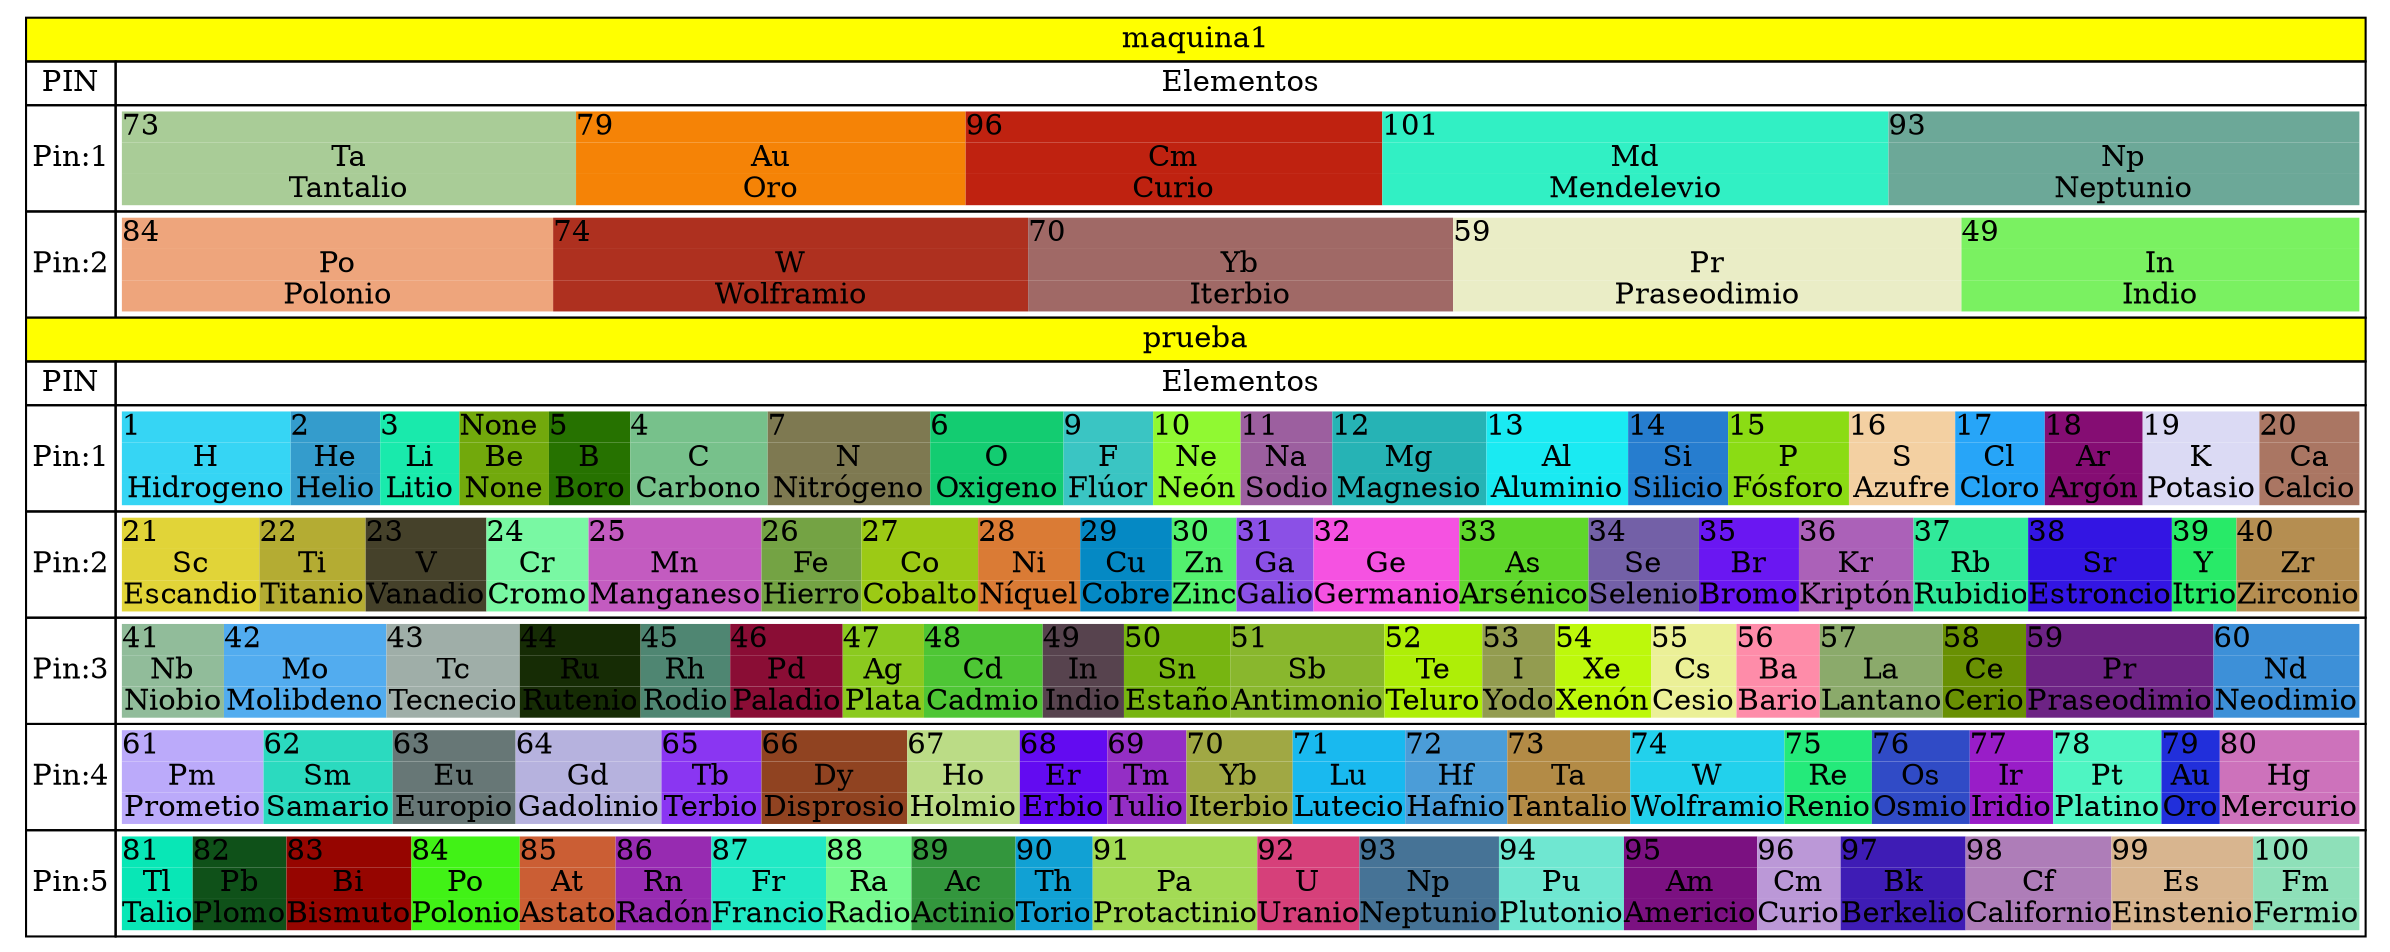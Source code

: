 digraph {tbl [shape=plaintext label=<<table border='0' cellborder='1' color='black' cellspacing='0'><tr><td colspan="2" align="center" bgcolor="yellow">maquina1</td></tr><tr><td>PIN</td><td>Elementos</td></tr><tr>
<td>Pin:1</td>
<td colspan='1' rowspan='1'><table border='0' cellborder='0' cellpadding='0' cellspacing='0'>
<tr>
<td><table border='0'  cellborder='0' cellpadding='0' cellspacing='0'>
<tr><td align='left' bgcolor="#a9cc97" color="#a9cc97" >73</td></tr>
<tr><td align='center' bgcolor="#a9cc97" color="#a9cc97" >Ta</td></tr>
<tr><td align='center' bgcolor="#a9cc97" color="#a9cc97" >Tantalio</td></tr>
</table>
</td>
<td><table border='0'  cellborder='0' cellpadding='0' cellspacing='0'>
<tr><td align='left' bgcolor="#f58306" color="#f58306" >79</td></tr>
<tr><td align='center' bgcolor="#f58306" color="#f58306" >Au</td></tr>
<tr><td align='center' bgcolor="#f58306" color="#f58306" >Oro</td></tr>
</table>
</td>
<td><table border='0'  cellborder='0' cellpadding='0' cellspacing='0'>
<tr><td align='left' bgcolor="#bf2210" color="#bf2210" >96</td></tr>
<tr><td align='center' bgcolor="#bf2210" color="#bf2210" >Cm</td></tr>
<tr><td align='center' bgcolor="#bf2210" color="#bf2210" >Curio</td></tr>
</table>
</td>
<td><table border='0'  cellborder='0' cellpadding='0' cellspacing='0'>
<tr><td align='left' bgcolor="#31f0c4" color="#31f0c4" >101</td></tr>
<tr><td align='center' bgcolor="#31f0c4" color="#31f0c4" >Md</td></tr>
<tr><td align='center' bgcolor="#31f0c4" color="#31f0c4" >Mendelevio</td></tr>
</table>
</td>
<td><table border='0'  cellborder='0' cellpadding='0' cellspacing='0'>
<tr><td align='left' bgcolor="#6ca898" color="#6ca898" >93</td></tr>
<tr><td align='center' bgcolor="#6ca898" color="#6ca898" >Np</td></tr>
<tr><td align='center' bgcolor="#6ca898" color="#6ca898" >Neptunio</td></tr>
</table>
</td>
</tr>
</table>
</td>
</tr>
<tr>
<td>Pin:2</td>
<td colspan='1' rowspan='1'><table border='0' cellborder='0' cellpadding='0' cellspacing='0'>
<tr>
<td><table border='0'  cellborder='0' cellpadding='0' cellspacing='0'>
<tr><td align='left' bgcolor="#eea57c" color="#eea57c" >84</td></tr>
<tr><td align='center' bgcolor="#eea57c" color="#eea57c" >Po</td></tr>
<tr><td align='center' bgcolor="#eea57c" color="#eea57c" >Polonio</td></tr>
</table>
</td>
<td><table border='0'  cellborder='0' cellpadding='0' cellspacing='0'>
<tr><td align='left' bgcolor="#ae301f" color="#ae301f" >74</td></tr>
<tr><td align='center' bgcolor="#ae301f" color="#ae301f" >W</td></tr>
<tr><td align='center' bgcolor="#ae301f" color="#ae301f" >Wolframio</td></tr>
</table>
</td>
<td><table border='0'  cellborder='0' cellpadding='0' cellspacing='0'>
<tr><td align='left' bgcolor="#a06966" color="#a06966" >70</td></tr>
<tr><td align='center' bgcolor="#a06966" color="#a06966" >Yb</td></tr>
<tr><td align='center' bgcolor="#a06966" color="#a06966" >Iterbio</td></tr>
</table>
</td>
<td><table border='0'  cellborder='0' cellpadding='0' cellspacing='0'>
<tr><td align='left' bgcolor="#eaedc6" color="#eaedc6" >59</td></tr>
<tr><td align='center' bgcolor="#eaedc6" color="#eaedc6" >Pr</td></tr>
<tr><td align='center' bgcolor="#eaedc6" color="#eaedc6" >Praseodimio</td></tr>
</table>
</td>
<td><table border='0'  cellborder='0' cellpadding='0' cellspacing='0'>
<tr><td align='left' bgcolor="#7af161" color="#7af161" >49</td></tr>
<tr><td align='center' bgcolor="#7af161" color="#7af161" >In</td></tr>
<tr><td align='center' bgcolor="#7af161" color="#7af161" >Indio</td></tr>
</table>
</td>
</tr>
</table>
</td>
</tr>
<tr><td colspan="2" align="center" bgcolor="yellow">prueba</td></tr><tr><td>PIN</td><td>Elementos</td></tr><tr>
<td>Pin:1</td>
<td colspan='1' rowspan='1'><table border='0' cellborder='0' cellpadding='0' cellspacing='0'>
<tr>
<td><table border='0'  cellborder='0' cellpadding='0' cellspacing='0'>
<tr><td align='left' bgcolor="#36d5f4" color="#36d5f4" >1</td></tr>
<tr><td align='center' bgcolor="#36d5f4" color="#36d5f4" >H</td></tr>
<tr><td align='center' bgcolor="#36d5f4" color="#36d5f4" >Hidrogeno</td></tr>
</table>
</td>
<td><table border='0'  cellborder='0' cellpadding='0' cellspacing='0'>
<tr><td align='left' bgcolor="#349ccc" color="#349ccc" >2</td></tr>
<tr><td align='center' bgcolor="#349ccc" color="#349ccc" >He</td></tr>
<tr><td align='center' bgcolor="#349ccc" color="#349ccc" >Helio</td></tr>
</table>
</td>
<td><table border='0'  cellborder='0' cellpadding='0' cellspacing='0'>
<tr><td align='left' bgcolor="#19eaac" color="#19eaac" >3</td></tr>
<tr><td align='center' bgcolor="#19eaac" color="#19eaac" >Li</td></tr>
<tr><td align='center' bgcolor="#19eaac" color="#19eaac" >Litio</td></tr>
</table>
</td>
<td><table border='0'  cellborder='0' cellpadding='0' cellspacing='0'>
<tr><td align='left' bgcolor="#72a90c" color="#72a90c" >None</td></tr>
<tr><td align='center' bgcolor="#72a90c" color="#72a90c" >Be</td></tr>
<tr><td align='center' bgcolor="#72a90c" color="#72a90c" >None</td></tr>
</table>
</td>
<td><table border='0'  cellborder='0' cellpadding='0' cellspacing='0'>
<tr><td align='left' bgcolor="#267200" color="#267200" >5</td></tr>
<tr><td align='center' bgcolor="#267200" color="#267200" >B</td></tr>
<tr><td align='center' bgcolor="#267200" color="#267200" >Boro</td></tr>
</table>
</td>
<td><table border='0'  cellborder='0' cellpadding='0' cellspacing='0'>
<tr><td align='left' bgcolor="#77c18b" color="#77c18b" >4</td></tr>
<tr><td align='center' bgcolor="#77c18b" color="#77c18b" >C</td></tr>
<tr><td align='center' bgcolor="#77c18b" color="#77c18b" >Carbono</td></tr>
</table>
</td>
<td><table border='0'  cellborder='0' cellpadding='0' cellspacing='0'>
<tr><td align='left' bgcolor="#7e7951" color="#7e7951" >7</td></tr>
<tr><td align='center' bgcolor="#7e7951" color="#7e7951" >N</td></tr>
<tr><td align='center' bgcolor="#7e7951" color="#7e7951" >Nitrógeno</td></tr>
</table>
</td>
<td><table border='0'  cellborder='0' cellpadding='0' cellspacing='0'>
<tr><td align='left' bgcolor="#13cc71" color="#13cc71" >6</td></tr>
<tr><td align='center' bgcolor="#13cc71" color="#13cc71" >O</td></tr>
<tr><td align='center' bgcolor="#13cc71" color="#13cc71" >Oxigeno</td></tr>
</table>
</td>
<td><table border='0'  cellborder='0' cellpadding='0' cellspacing='0'>
<tr><td align='left' bgcolor="#3ac5c3" color="#3ac5c3" >9</td></tr>
<tr><td align='center' bgcolor="#3ac5c3" color="#3ac5c3" >F</td></tr>
<tr><td align='center' bgcolor="#3ac5c3" color="#3ac5c3" >Flúor</td></tr>
</table>
</td>
<td><table border='0'  cellborder='0' cellpadding='0' cellspacing='0'>
<tr><td align='left' bgcolor="#90f932" color="#90f932" >10</td></tr>
<tr><td align='center' bgcolor="#90f932" color="#90f932" >Ne</td></tr>
<tr><td align='center' bgcolor="#90f932" color="#90f932" >Neón</td></tr>
</table>
</td>
<td><table border='0'  cellborder='0' cellpadding='0' cellspacing='0'>
<tr><td align='left' bgcolor="#9c5f9f" color="#9c5f9f" >11</td></tr>
<tr><td align='center' bgcolor="#9c5f9f" color="#9c5f9f" >Na</td></tr>
<tr><td align='center' bgcolor="#9c5f9f" color="#9c5f9f" >Sodio</td></tr>
</table>
</td>
<td><table border='0'  cellborder='0' cellpadding='0' cellspacing='0'>
<tr><td align='left' bgcolor="#26b3b5" color="#26b3b5" >12</td></tr>
<tr><td align='center' bgcolor="#26b3b5" color="#26b3b5" >Mg</td></tr>
<tr><td align='center' bgcolor="#26b3b5" color="#26b3b5" >Magnesio</td></tr>
</table>
</td>
<td><table border='0'  cellborder='0' cellpadding='0' cellspacing='0'>
<tr><td align='left' bgcolor="#1aeaf2" color="#1aeaf2" >13</td></tr>
<tr><td align='center' bgcolor="#1aeaf2" color="#1aeaf2" >Al</td></tr>
<tr><td align='center' bgcolor="#1aeaf2" color="#1aeaf2" >Aluminio</td></tr>
</table>
</td>
<td><table border='0'  cellborder='0' cellpadding='0' cellspacing='0'>
<tr><td align='left' bgcolor="#267dcf" color="#267dcf" >14</td></tr>
<tr><td align='center' bgcolor="#267dcf" color="#267dcf" >Si</td></tr>
<tr><td align='center' bgcolor="#267dcf" color="#267dcf" >Silicio</td></tr>
</table>
</td>
<td><table border='0'  cellborder='0' cellpadding='0' cellspacing='0'>
<tr><td align='left' bgcolor="#8bdc14" color="#8bdc14" >15</td></tr>
<tr><td align='center' bgcolor="#8bdc14" color="#8bdc14" >P</td></tr>
<tr><td align='center' bgcolor="#8bdc14" color="#8bdc14" >Fósforo</td></tr>
</table>
</td>
<td><table border='0'  cellborder='0' cellpadding='0' cellspacing='0'>
<tr><td align='left' bgcolor="#f3d0a2" color="#f3d0a2" >16</td></tr>
<tr><td align='center' bgcolor="#f3d0a2" color="#f3d0a2" >S</td></tr>
<tr><td align='center' bgcolor="#f3d0a2" color="#f3d0a2" >Azufre</td></tr>
</table>
</td>
<td><table border='0'  cellborder='0' cellpadding='0' cellspacing='0'>
<tr><td align='left' bgcolor="#27a5f8" color="#27a5f8" >17</td></tr>
<tr><td align='center' bgcolor="#27a5f8" color="#27a5f8" >Cl</td></tr>
<tr><td align='center' bgcolor="#27a5f8" color="#27a5f8" >Cloro</td></tr>
</table>
</td>
<td><table border='0'  cellborder='0' cellpadding='0' cellspacing='0'>
<tr><td align='left' bgcolor="#850d73" color="#850d73" >18</td></tr>
<tr><td align='center' bgcolor="#850d73" color="#850d73" >Ar</td></tr>
<tr><td align='center' bgcolor="#850d73" color="#850d73" >Argón</td></tr>
</table>
</td>
<td><table border='0'  cellborder='0' cellpadding='0' cellspacing='0'>
<tr><td align='left' bgcolor="#dbdaf4" color="#dbdaf4" >19</td></tr>
<tr><td align='center' bgcolor="#dbdaf4" color="#dbdaf4" >K</td></tr>
<tr><td align='center' bgcolor="#dbdaf4" color="#dbdaf4" >Potasio</td></tr>
</table>
</td>
<td><table border='0'  cellborder='0' cellpadding='0' cellspacing='0'>
<tr><td align='left' bgcolor="#aa7663" color="#aa7663" >20</td></tr>
<tr><td align='center' bgcolor="#aa7663" color="#aa7663" >Ca</td></tr>
<tr><td align='center' bgcolor="#aa7663" color="#aa7663" >Calcio</td></tr>
</table>
</td>
</tr>
</table>
</td>
</tr>
<tr>
<td>Pin:2</td>
<td colspan='1' rowspan='1'><table border='0' cellborder='0' cellpadding='0' cellspacing='0'>
<tr>
<td><table border='0'  cellborder='0' cellpadding='0' cellspacing='0'>
<tr><td align='left' bgcolor="#e1d438" color="#e1d438" >21</td></tr>
<tr><td align='center' bgcolor="#e1d438" color="#e1d438" >Sc</td></tr>
<tr><td align='center' bgcolor="#e1d438" color="#e1d438" >Escandio</td></tr>
</table>
</td>
<td><table border='0'  cellborder='0' cellpadding='0' cellspacing='0'>
<tr><td align='left' bgcolor="#b4ac33" color="#b4ac33" >22</td></tr>
<tr><td align='center' bgcolor="#b4ac33" color="#b4ac33" >Ti</td></tr>
<tr><td align='center' bgcolor="#b4ac33" color="#b4ac33" >Titanio</td></tr>
</table>
</td>
<td><table border='0'  cellborder='0' cellpadding='0' cellspacing='0'>
<tr><td align='left' bgcolor="#45412a" color="#45412a" >23</td></tr>
<tr><td align='center' bgcolor="#45412a" color="#45412a" >V</td></tr>
<tr><td align='center' bgcolor="#45412a" color="#45412a" >Vanadio</td></tr>
</table>
</td>
<td><table border='0'  cellborder='0' cellpadding='0' cellspacing='0'>
<tr><td align='left' bgcolor="#79f8a3" color="#79f8a3" >24</td></tr>
<tr><td align='center' bgcolor="#79f8a3" color="#79f8a3" >Cr</td></tr>
<tr><td align='center' bgcolor="#79f8a3" color="#79f8a3" >Cromo</td></tr>
</table>
</td>
<td><table border='0'  cellborder='0' cellpadding='0' cellspacing='0'>
<tr><td align='left' bgcolor="#c35bc0" color="#c35bc0" >25</td></tr>
<tr><td align='center' bgcolor="#c35bc0" color="#c35bc0" >Mn</td></tr>
<tr><td align='center' bgcolor="#c35bc0" color="#c35bc0" >Manganeso</td></tr>
</table>
</td>
<td><table border='0'  cellborder='0' cellpadding='0' cellspacing='0'>
<tr><td align='left' bgcolor="#74a344" color="#74a344" >26</td></tr>
<tr><td align='center' bgcolor="#74a344" color="#74a344" >Fe</td></tr>
<tr><td align='center' bgcolor="#74a344" color="#74a344" >Hierro</td></tr>
</table>
</td>
<td><table border='0'  cellborder='0' cellpadding='0' cellspacing='0'>
<tr><td align='left' bgcolor="#9cca15" color="#9cca15" >27</td></tr>
<tr><td align='center' bgcolor="#9cca15" color="#9cca15" >Co</td></tr>
<tr><td align='center' bgcolor="#9cca15" color="#9cca15" >Cobalto</td></tr>
</table>
</td>
<td><table border='0'  cellborder='0' cellpadding='0' cellspacing='0'>
<tr><td align='left' bgcolor="#da7b35" color="#da7b35" >28</td></tr>
<tr><td align='center' bgcolor="#da7b35" color="#da7b35" >Ni</td></tr>
<tr><td align='center' bgcolor="#da7b35" color="#da7b35" >Níquel</td></tr>
</table>
</td>
<td><table border='0'  cellborder='0' cellpadding='0' cellspacing='0'>
<tr><td align='left' bgcolor="#0589c4" color="#0589c4" >29</td></tr>
<tr><td align='center' bgcolor="#0589c4" color="#0589c4" >Cu</td></tr>
<tr><td align='center' bgcolor="#0589c4" color="#0589c4" >Cobre</td></tr>
</table>
</td>
<td><table border='0'  cellborder='0' cellpadding='0' cellspacing='0'>
<tr><td align='left' bgcolor="#53f06e" color="#53f06e" >30</td></tr>
<tr><td align='center' bgcolor="#53f06e" color="#53f06e" >Zn</td></tr>
<tr><td align='center' bgcolor="#53f06e" color="#53f06e" >Zinc</td></tr>
</table>
</td>
<td><table border='0'  cellborder='0' cellpadding='0' cellspacing='0'>
<tr><td align='left' bgcolor="#8b50e6" color="#8b50e6" >31</td></tr>
<tr><td align='center' bgcolor="#8b50e6" color="#8b50e6" >Ga</td></tr>
<tr><td align='center' bgcolor="#8b50e6" color="#8b50e6" >Galio</td></tr>
</table>
</td>
<td><table border='0'  cellborder='0' cellpadding='0' cellspacing='0'>
<tr><td align='left' bgcolor="#f552e1" color="#f552e1" >32</td></tr>
<tr><td align='center' bgcolor="#f552e1" color="#f552e1" >Ge</td></tr>
<tr><td align='center' bgcolor="#f552e1" color="#f552e1" >Germanio</td></tr>
</table>
</td>
<td><table border='0'  cellborder='0' cellpadding='0' cellspacing='0'>
<tr><td align='left' bgcolor="#5fd72b" color="#5fd72b" >33</td></tr>
<tr><td align='center' bgcolor="#5fd72b" color="#5fd72b" >As</td></tr>
<tr><td align='center' bgcolor="#5fd72b" color="#5fd72b" >Arsénico</td></tr>
</table>
</td>
<td><table border='0'  cellborder='0' cellpadding='0' cellspacing='0'>
<tr><td align='left' bgcolor="#7360a7" color="#7360a7" >34</td></tr>
<tr><td align='center' bgcolor="#7360a7" color="#7360a7" >Se</td></tr>
<tr><td align='center' bgcolor="#7360a7" color="#7360a7" >Selenio</td></tr>
</table>
</td>
<td><table border='0'  cellborder='0' cellpadding='0' cellspacing='0'>
<tr><td align='left' bgcolor="#6a17f2" color="#6a17f2" >35</td></tr>
<tr><td align='center' bgcolor="#6a17f2" color="#6a17f2" >Br</td></tr>
<tr><td align='center' bgcolor="#6a17f2" color="#6a17f2" >Bromo</td></tr>
</table>
</td>
<td><table border='0'  cellborder='0' cellpadding='0' cellspacing='0'>
<tr><td align='left' bgcolor="#ab61b8" color="#ab61b8" >36</td></tr>
<tr><td align='center' bgcolor="#ab61b8" color="#ab61b8" >Kr</td></tr>
<tr><td align='center' bgcolor="#ab61b8" color="#ab61b8" >Kriptón</td></tr>
</table>
</td>
<td><table border='0'  cellborder='0' cellpadding='0' cellspacing='0'>
<tr><td align='left' bgcolor="#31e99a" color="#31e99a" >37</td></tr>
<tr><td align='center' bgcolor="#31e99a" color="#31e99a" >Rb</td></tr>
<tr><td align='center' bgcolor="#31e99a" color="#31e99a" >Rubidio</td></tr>
</table>
</td>
<td><table border='0'  cellborder='0' cellpadding='0' cellspacing='0'>
<tr><td align='left' bgcolor="#3315e3" color="#3315e3" >38</td></tr>
<tr><td align='center' bgcolor="#3315e3" color="#3315e3" >Sr</td></tr>
<tr><td align='center' bgcolor="#3315e3" color="#3315e3" >Estroncio</td></tr>
</table>
</td>
<td><table border='0'  cellborder='0' cellpadding='0' cellspacing='0'>
<tr><td align='left' bgcolor="#28ea68" color="#28ea68" >39</td></tr>
<tr><td align='center' bgcolor="#28ea68" color="#28ea68" >Y</td></tr>
<tr><td align='center' bgcolor="#28ea68" color="#28ea68" >Itrio</td></tr>
</table>
</td>
<td><table border='0'  cellborder='0' cellpadding='0' cellspacing='0'>
<tr><td align='left' bgcolor="#b58e51" color="#b58e51" >40</td></tr>
<tr><td align='center' bgcolor="#b58e51" color="#b58e51" >Zr</td></tr>
<tr><td align='center' bgcolor="#b58e51" color="#b58e51" >Zirconio</td></tr>
</table>
</td>
</tr>
</table>
</td>
</tr>
<tr>
<td>Pin:3</td>
<td colspan='1' rowspan='1'><table border='0' cellborder='0' cellpadding='0' cellspacing='0'>
<tr>
<td><table border='0'  cellborder='0' cellpadding='0' cellspacing='0'>
<tr><td align='left' bgcolor="#91bc9a" color="#91bc9a" >41</td></tr>
<tr><td align='center' bgcolor="#91bc9a" color="#91bc9a" >Nb</td></tr>
<tr><td align='center' bgcolor="#91bc9a" color="#91bc9a" >Niobio</td></tr>
</table>
</td>
<td><table border='0'  cellborder='0' cellpadding='0' cellspacing='0'>
<tr><td align='left' bgcolor="#52acef" color="#52acef" >42</td></tr>
<tr><td align='center' bgcolor="#52acef" color="#52acef" >Mo</td></tr>
<tr><td align='center' bgcolor="#52acef" color="#52acef" >Molibdeno</td></tr>
</table>
</td>
<td><table border='0'  cellborder='0' cellpadding='0' cellspacing='0'>
<tr><td align='left' bgcolor="#9faea8" color="#9faea8" >43</td></tr>
<tr><td align='center' bgcolor="#9faea8" color="#9faea8" >Tc</td></tr>
<tr><td align='center' bgcolor="#9faea8" color="#9faea8" >Tecnecio</td></tr>
</table>
</td>
<td><table border='0'  cellborder='0' cellpadding='0' cellspacing='0'>
<tr><td align='left' bgcolor="#162c05" color="#162c05" >44</td></tr>
<tr><td align='center' bgcolor="#162c05" color="#162c05" >Ru</td></tr>
<tr><td align='center' bgcolor="#162c05" color="#162c05" >Rutenio</td></tr>
</table>
</td>
<td><table border='0'  cellborder='0' cellpadding='0' cellspacing='0'>
<tr><td align='left' bgcolor="#4f8672" color="#4f8672" >45</td></tr>
<tr><td align='center' bgcolor="#4f8672" color="#4f8672" >Rh</td></tr>
<tr><td align='center' bgcolor="#4f8672" color="#4f8672" >Rodio</td></tr>
</table>
</td>
<td><table border='0'  cellborder='0' cellpadding='0' cellspacing='0'>
<tr><td align='left' bgcolor="#8a0d35" color="#8a0d35" >46</td></tr>
<tr><td align='center' bgcolor="#8a0d35" color="#8a0d35" >Pd</td></tr>
<tr><td align='center' bgcolor="#8a0d35" color="#8a0d35" >Paladio</td></tr>
</table>
</td>
<td><table border='0'  cellborder='0' cellpadding='0' cellspacing='0'>
<tr><td align='left' bgcolor="#8bca1f" color="#8bca1f" >47</td></tr>
<tr><td align='center' bgcolor="#8bca1f" color="#8bca1f" >Ag</td></tr>
<tr><td align='center' bgcolor="#8bca1f" color="#8bca1f" >Plata</td></tr>
</table>
</td>
<td><table border='0'  cellborder='0' cellpadding='0' cellspacing='0'>
<tr><td align='left' bgcolor="#4ec635" color="#4ec635" >48</td></tr>
<tr><td align='center' bgcolor="#4ec635" color="#4ec635" >Cd</td></tr>
<tr><td align='center' bgcolor="#4ec635" color="#4ec635" >Cadmio</td></tr>
</table>
</td>
<td><table border='0'  cellborder='0' cellpadding='0' cellspacing='0'>
<tr><td align='left' bgcolor="#57434e" color="#57434e" >49</td></tr>
<tr><td align='center' bgcolor="#57434e" color="#57434e" >In</td></tr>
<tr><td align='center' bgcolor="#57434e" color="#57434e" >Indio</td></tr>
</table>
</td>
<td><table border='0'  cellborder='0' cellpadding='0' cellspacing='0'>
<tr><td align='left' bgcolor="#77b511" color="#77b511" >50</td></tr>
<tr><td align='center' bgcolor="#77b511" color="#77b511" >Sn</td></tr>
<tr><td align='center' bgcolor="#77b511" color="#77b511" >Estaño</td></tr>
</table>
</td>
<td><table border='0'  cellborder='0' cellpadding='0' cellspacing='0'>
<tr><td align='left' bgcolor="#89b72d" color="#89b72d" >51</td></tr>
<tr><td align='center' bgcolor="#89b72d" color="#89b72d" >Sb</td></tr>
<tr><td align='center' bgcolor="#89b72d" color="#89b72d" >Antimonio</td></tr>
</table>
</td>
<td><table border='0'  cellborder='0' cellpadding='0' cellspacing='0'>
<tr><td align='left' bgcolor="#aeee07" color="#aeee07" >52</td></tr>
<tr><td align='center' bgcolor="#aeee07" color="#aeee07" >Te</td></tr>
<tr><td align='center' bgcolor="#aeee07" color="#aeee07" >Teluro</td></tr>
</table>
</td>
<td><table border='0'  cellborder='0' cellpadding='0' cellspacing='0'>
<tr><td align='left' bgcolor="#939c50" color="#939c50" >53</td></tr>
<tr><td align='center' bgcolor="#939c50" color="#939c50" >I</td></tr>
<tr><td align='center' bgcolor="#939c50" color="#939c50" >Yodo</td></tr>
</table>
</td>
<td><table border='0'  cellborder='0' cellpadding='0' cellspacing='0'>
<tr><td align='left' bgcolor="#bdf80b" color="#bdf80b" >54</td></tr>
<tr><td align='center' bgcolor="#bdf80b" color="#bdf80b" >Xe</td></tr>
<tr><td align='center' bgcolor="#bdf80b" color="#bdf80b" >Xenón</td></tr>
</table>
</td>
<td><table border='0'  cellborder='0' cellpadding='0' cellspacing='0'>
<tr><td align='left' bgcolor="#ebf097" color="#ebf097" >55</td></tr>
<tr><td align='center' bgcolor="#ebf097" color="#ebf097" >Cs</td></tr>
<tr><td align='center' bgcolor="#ebf097" color="#ebf097" >Cesio</td></tr>
</table>
</td>
<td><table border='0'  cellborder='0' cellpadding='0' cellspacing='0'>
<tr><td align='left' bgcolor="#fe8ca9" color="#fe8ca9" >56</td></tr>
<tr><td align='center' bgcolor="#fe8ca9" color="#fe8ca9" >Ba</td></tr>
<tr><td align='center' bgcolor="#fe8ca9" color="#fe8ca9" >Bario</td></tr>
</table>
</td>
<td><table border='0'  cellborder='0' cellpadding='0' cellspacing='0'>
<tr><td align='left' bgcolor="#8baa6b" color="#8baa6b" >57</td></tr>
<tr><td align='center' bgcolor="#8baa6b" color="#8baa6b" >La</td></tr>
<tr><td align='center' bgcolor="#8baa6b" color="#8baa6b" >Lantano</td></tr>
</table>
</td>
<td><table border='0'  cellborder='0' cellpadding='0' cellspacing='0'>
<tr><td align='left' bgcolor="#699003" color="#699003" >58</td></tr>
<tr><td align='center' bgcolor="#699003" color="#699003" >Ce</td></tr>
<tr><td align='center' bgcolor="#699003" color="#699003" >Cerio</td></tr>
</table>
</td>
<td><table border='0'  cellborder='0' cellpadding='0' cellspacing='0'>
<tr><td align='left' bgcolor="#6d2384" color="#6d2384" >59</td></tr>
<tr><td align='center' bgcolor="#6d2384" color="#6d2384" >Pr</td></tr>
<tr><td align='center' bgcolor="#6d2384" color="#6d2384" >Praseodimio</td></tr>
</table>
</td>
<td><table border='0'  cellborder='0' cellpadding='0' cellspacing='0'>
<tr><td align='left' bgcolor="#3d90d8" color="#3d90d8" >60</td></tr>
<tr><td align='center' bgcolor="#3d90d8" color="#3d90d8" >Nd</td></tr>
<tr><td align='center' bgcolor="#3d90d8" color="#3d90d8" >Neodimio</td></tr>
</table>
</td>
</tr>
</table>
</td>
</tr>
<tr>
<td>Pin:4</td>
<td colspan='1' rowspan='1'><table border='0' cellborder='0' cellpadding='0' cellspacing='0'>
<tr>
<td><table border='0'  cellborder='0' cellpadding='0' cellspacing='0'>
<tr><td align='left' bgcolor="#bbaafa" color="#bbaafa" >61</td></tr>
<tr><td align='center' bgcolor="#bbaafa" color="#bbaafa" >Pm</td></tr>
<tr><td align='center' bgcolor="#bbaafa" color="#bbaafa" >Prometio</td></tr>
</table>
</td>
<td><table border='0'  cellborder='0' cellpadding='0' cellspacing='0'>
<tr><td align='left' bgcolor="#2bdabf" color="#2bdabf" >62</td></tr>
<tr><td align='center' bgcolor="#2bdabf" color="#2bdabf" >Sm</td></tr>
<tr><td align='center' bgcolor="#2bdabf" color="#2bdabf" >Samario</td></tr>
</table>
</td>
<td><table border='0'  cellborder='0' cellpadding='0' cellspacing='0'>
<tr><td align='left' bgcolor="#677776" color="#677776" >63</td></tr>
<tr><td align='center' bgcolor="#677776" color="#677776" >Eu</td></tr>
<tr><td align='center' bgcolor="#677776" color="#677776" >Europio</td></tr>
</table>
</td>
<td><table border='0'  cellborder='0' cellpadding='0' cellspacing='0'>
<tr><td align='left' bgcolor="#b6b2de" color="#b6b2de" >64</td></tr>
<tr><td align='center' bgcolor="#b6b2de" color="#b6b2de" >Gd</td></tr>
<tr><td align='center' bgcolor="#b6b2de" color="#b6b2de" >Gadolinio</td></tr>
</table>
</td>
<td><table border='0'  cellborder='0' cellpadding='0' cellspacing='0'>
<tr><td align='left' bgcolor="#8a36f2" color="#8a36f2" >65</td></tr>
<tr><td align='center' bgcolor="#8a36f2" color="#8a36f2" >Tb</td></tr>
<tr><td align='center' bgcolor="#8a36f2" color="#8a36f2" >Terbio</td></tr>
</table>
</td>
<td><table border='0'  cellborder='0' cellpadding='0' cellspacing='0'>
<tr><td align='left' bgcolor="#904321" color="#904321" >66</td></tr>
<tr><td align='center' bgcolor="#904321" color="#904321" >Dy</td></tr>
<tr><td align='center' bgcolor="#904321" color="#904321" >Disprosio</td></tr>
</table>
</td>
<td><table border='0'  cellborder='0' cellpadding='0' cellspacing='0'>
<tr><td align='left' bgcolor="#bbdc86" color="#bbdc86" >67</td></tr>
<tr><td align='center' bgcolor="#bbdc86" color="#bbdc86" >Ho</td></tr>
<tr><td align='center' bgcolor="#bbdc86" color="#bbdc86" >Holmio</td></tr>
</table>
</td>
<td><table border='0'  cellborder='0' cellpadding='0' cellspacing='0'>
<tr><td align='left' bgcolor="#630bf1" color="#630bf1" >68</td></tr>
<tr><td align='center' bgcolor="#630bf1" color="#630bf1" >Er</td></tr>
<tr><td align='center' bgcolor="#630bf1" color="#630bf1" >Erbio</td></tr>
</table>
</td>
<td><table border='0'  cellborder='0' cellpadding='0' cellspacing='0'>
<tr><td align='left' bgcolor="#942ec5" color="#942ec5" >69</td></tr>
<tr><td align='center' bgcolor="#942ec5" color="#942ec5" >Tm</td></tr>
<tr><td align='center' bgcolor="#942ec5" color="#942ec5" >Tulio</td></tr>
</table>
</td>
<td><table border='0'  cellborder='0' cellpadding='0' cellspacing='0'>
<tr><td align='left' bgcolor="#a0a844" color="#a0a844" >70</td></tr>
<tr><td align='center' bgcolor="#a0a844" color="#a0a844" >Yb</td></tr>
<tr><td align='center' bgcolor="#a0a844" color="#a0a844" >Iterbio</td></tr>
</table>
</td>
<td><table border='0'  cellborder='0' cellpadding='0' cellspacing='0'>
<tr><td align='left' bgcolor="#19b9ef" color="#19b9ef" >71</td></tr>
<tr><td align='center' bgcolor="#19b9ef" color="#19b9ef" >Lu</td></tr>
<tr><td align='center' bgcolor="#19b9ef" color="#19b9ef" >Lutecio</td></tr>
</table>
</td>
<td><table border='0'  cellborder='0' cellpadding='0' cellspacing='0'>
<tr><td align='left' bgcolor="#4b9dd8" color="#4b9dd8" >72</td></tr>
<tr><td align='center' bgcolor="#4b9dd8" color="#4b9dd8" >Hf</td></tr>
<tr><td align='center' bgcolor="#4b9dd8" color="#4b9dd8" >Hafnio</td></tr>
</table>
</td>
<td><table border='0'  cellborder='0' cellpadding='0' cellspacing='0'>
<tr><td align='left' bgcolor="#b38b46" color="#b38b46" >73</td></tr>
<tr><td align='center' bgcolor="#b38b46" color="#b38b46" >Ta</td></tr>
<tr><td align='center' bgcolor="#b38b46" color="#b38b46" >Tantalio</td></tr>
</table>
</td>
<td><table border='0'  cellborder='0' cellpadding='0' cellspacing='0'>
<tr><td align='left' bgcolor="#22d1ec" color="#22d1ec" >74</td></tr>
<tr><td align='center' bgcolor="#22d1ec" color="#22d1ec" >W</td></tr>
<tr><td align='center' bgcolor="#22d1ec" color="#22d1ec" >Wolframio</td></tr>
</table>
</td>
<td><table border='0'  cellborder='0' cellpadding='0' cellspacing='0'>
<tr><td align='left' bgcolor="#24ea7a" color="#24ea7a" >75</td></tr>
<tr><td align='center' bgcolor="#24ea7a" color="#24ea7a" >Re</td></tr>
<tr><td align='center' bgcolor="#24ea7a" color="#24ea7a" >Renio</td></tr>
</table>
</td>
<td><table border='0'  cellborder='0' cellpadding='0' cellspacing='0'>
<tr><td align='left' bgcolor="#304bc6" color="#304bc6" >76</td></tr>
<tr><td align='center' bgcolor="#304bc6" color="#304bc6" >Os</td></tr>
<tr><td align='center' bgcolor="#304bc6" color="#304bc6" >Osmio</td></tr>
</table>
</td>
<td><table border='0'  cellborder='0' cellpadding='0' cellspacing='0'>
<tr><td align='left' bgcolor="#991dc8" color="#991dc8" >77</td></tr>
<tr><td align='center' bgcolor="#991dc8" color="#991dc8" >Ir</td></tr>
<tr><td align='center' bgcolor="#991dc8" color="#991dc8" >Iridio</td></tr>
</table>
</td>
<td><table border='0'  cellborder='0' cellpadding='0' cellspacing='0'>
<tr><td align='left' bgcolor="#4ef5c2" color="#4ef5c2" >78</td></tr>
<tr><td align='center' bgcolor="#4ef5c2" color="#4ef5c2" >Pt</td></tr>
<tr><td align='center' bgcolor="#4ef5c2" color="#4ef5c2" >Platino</td></tr>
</table>
</td>
<td><table border='0'  cellborder='0' cellpadding='0' cellspacing='0'>
<tr><td align='left' bgcolor="#212fdb" color="#212fdb" >79</td></tr>
<tr><td align='center' bgcolor="#212fdb" color="#212fdb" >Au</td></tr>
<tr><td align='center' bgcolor="#212fdb" color="#212fdb" >Oro</td></tr>
</table>
</td>
<td><table border='0'  cellborder='0' cellpadding='0' cellspacing='0'>
<tr><td align='left' bgcolor="#cd72bb" color="#cd72bb" >80</td></tr>
<tr><td align='center' bgcolor="#cd72bb" color="#cd72bb" >Hg</td></tr>
<tr><td align='center' bgcolor="#cd72bb" color="#cd72bb" >Mercurio</td></tr>
</table>
</td>
</tr>
</table>
</td>
</tr>
<tr>
<td>Pin:5</td>
<td colspan='1' rowspan='1'><table border='0' cellborder='0' cellpadding='0' cellspacing='0'>
<tr>
<td><table border='0'  cellborder='0' cellpadding='0' cellspacing='0'>
<tr><td align='left' bgcolor="#08e7b6" color="#08e7b6" >81</td></tr>
<tr><td align='center' bgcolor="#08e7b6" color="#08e7b6" >Tl</td></tr>
<tr><td align='center' bgcolor="#08e7b6" color="#08e7b6" >Talio</td></tr>
</table>
</td>
<td><table border='0'  cellborder='0' cellpadding='0' cellspacing='0'>
<tr><td align='left' bgcolor="#0f5119" color="#0f5119" >82</td></tr>
<tr><td align='center' bgcolor="#0f5119" color="#0f5119" >Pb</td></tr>
<tr><td align='center' bgcolor="#0f5119" color="#0f5119" >Plomo</td></tr>
</table>
</td>
<td><table border='0'  cellborder='0' cellpadding='0' cellspacing='0'>
<tr><td align='left' bgcolor="#960500" color="#960500" >83</td></tr>
<tr><td align='center' bgcolor="#960500" color="#960500" >Bi</td></tr>
<tr><td align='center' bgcolor="#960500" color="#960500" >Bismuto</td></tr>
</table>
</td>
<td><table border='0'  cellborder='0' cellpadding='0' cellspacing='0'>
<tr><td align='left' bgcolor="#41f216" color="#41f216" >84</td></tr>
<tr><td align='center' bgcolor="#41f216" color="#41f216" >Po</td></tr>
<tr><td align='center' bgcolor="#41f216" color="#41f216" >Polonio</td></tr>
</table>
</td>
<td><table border='0'  cellborder='0' cellpadding='0' cellspacing='0'>
<tr><td align='left' bgcolor="#cb5e34" color="#cb5e34" >85</td></tr>
<tr><td align='center' bgcolor="#cb5e34" color="#cb5e34" >At</td></tr>
<tr><td align='center' bgcolor="#cb5e34" color="#cb5e34" >Astato</td></tr>
</table>
</td>
<td><table border='0'  cellborder='0' cellpadding='0' cellspacing='0'>
<tr><td align='left' bgcolor="#972bb1" color="#972bb1" >86</td></tr>
<tr><td align='center' bgcolor="#972bb1" color="#972bb1" >Rn</td></tr>
<tr><td align='center' bgcolor="#972bb1" color="#972bb1" >Radón</td></tr>
</table>
</td>
<td><table border='0'  cellborder='0' cellpadding='0' cellspacing='0'>
<tr><td align='left' bgcolor="#21e9c5" color="#21e9c5" >87</td></tr>
<tr><td align='center' bgcolor="#21e9c5" color="#21e9c5" >Fr</td></tr>
<tr><td align='center' bgcolor="#21e9c5" color="#21e9c5" >Francio</td></tr>
</table>
</td>
<td><table border='0'  cellborder='0' cellpadding='0' cellspacing='0'>
<tr><td align='left' bgcolor="#76fa8f" color="#76fa8f" >88</td></tr>
<tr><td align='center' bgcolor="#76fa8f" color="#76fa8f" >Ra</td></tr>
<tr><td align='center' bgcolor="#76fa8f" color="#76fa8f" >Radio</td></tr>
</table>
</td>
<td><table border='0'  cellborder='0' cellpadding='0' cellspacing='0'>
<tr><td align='left' bgcolor="#33963d" color="#33963d" >89</td></tr>
<tr><td align='center' bgcolor="#33963d" color="#33963d" >Ac</td></tr>
<tr><td align='center' bgcolor="#33963d" color="#33963d" >Actinio</td></tr>
</table>
</td>
<td><table border='0'  cellborder='0' cellpadding='0' cellspacing='0'>
<tr><td align='left' bgcolor="#11a1d4" color="#11a1d4" >90</td></tr>
<tr><td align='center' bgcolor="#11a1d4" color="#11a1d4" >Th</td></tr>
<tr><td align='center' bgcolor="#11a1d4" color="#11a1d4" >Torio</td></tr>
</table>
</td>
<td><table border='0'  cellborder='0' cellpadding='0' cellspacing='0'>
<tr><td align='left' bgcolor="#a3db55" color="#a3db55" >91</td></tr>
<tr><td align='center' bgcolor="#a3db55" color="#a3db55" >Pa</td></tr>
<tr><td align='center' bgcolor="#a3db55" color="#a3db55" >Protactinio</td></tr>
</table>
</td>
<td><table border='0'  cellborder='0' cellpadding='0' cellspacing='0'>
<tr><td align='left' bgcolor="#d6407a" color="#d6407a" >92</td></tr>
<tr><td align='center' bgcolor="#d6407a" color="#d6407a" >U</td></tr>
<tr><td align='center' bgcolor="#d6407a" color="#d6407a" >Uranio</td></tr>
</table>
</td>
<td><table border='0'  cellborder='0' cellpadding='0' cellspacing='0'>
<tr><td align='left' bgcolor="#467396" color="#467396" >93</td></tr>
<tr><td align='center' bgcolor="#467396" color="#467396" >Np</td></tr>
<tr><td align='center' bgcolor="#467396" color="#467396" >Neptunio</td></tr>
</table>
</td>
<td><table border='0'  cellborder='0' cellpadding='0' cellspacing='0'>
<tr><td align='left' bgcolor="#6fe7d1" color="#6fe7d1" >94</td></tr>
<tr><td align='center' bgcolor="#6fe7d1" color="#6fe7d1" >Pu</td></tr>
<tr><td align='center' bgcolor="#6fe7d1" color="#6fe7d1" >Plutonio</td></tr>
</table>
</td>
<td><table border='0'  cellborder='0' cellpadding='0' cellspacing='0'>
<tr><td align='left' bgcolor="#7b1181" color="#7b1181" >95</td></tr>
<tr><td align='center' bgcolor="#7b1181" color="#7b1181" >Am</td></tr>
<tr><td align='center' bgcolor="#7b1181" color="#7b1181" >Americio</td></tr>
</table>
</td>
<td><table border='0'  cellborder='0' cellpadding='0' cellspacing='0'>
<tr><td align='left' bgcolor="#bb98d7" color="#bb98d7" >96</td></tr>
<tr><td align='center' bgcolor="#bb98d7" color="#bb98d7" >Cm</td></tr>
<tr><td align='center' bgcolor="#bb98d7" color="#bb98d7" >Curio</td></tr>
</table>
</td>
<td><table border='0'  cellborder='0' cellpadding='0' cellspacing='0'>
<tr><td align='left' bgcolor="#3e1cb5" color="#3e1cb5" >97</td></tr>
<tr><td align='center' bgcolor="#3e1cb5" color="#3e1cb5" >Bk</td></tr>
<tr><td align='center' bgcolor="#3e1cb5" color="#3e1cb5" >Berkelio</td></tr>
</table>
</td>
<td><table border='0'  cellborder='0' cellpadding='0' cellspacing='0'>
<tr><td align='left' bgcolor="#ae7db8" color="#ae7db8" >98</td></tr>
<tr><td align='center' bgcolor="#ae7db8" color="#ae7db8" >Cf</td></tr>
<tr><td align='center' bgcolor="#ae7db8" color="#ae7db8" >Californio</td></tr>
</table>
</td>
<td><table border='0'  cellborder='0' cellpadding='0' cellspacing='0'>
<tr><td align='left' bgcolor="#d8b58f" color="#d8b58f" >99</td></tr>
<tr><td align='center' bgcolor="#d8b58f" color="#d8b58f" >Es</td></tr>
<tr><td align='center' bgcolor="#d8b58f" color="#d8b58f" >Einstenio</td></tr>
</table>
</td>
<td><table border='0'  cellborder='0' cellpadding='0' cellspacing='0'>
<tr><td align='left' bgcolor="#8ee0b9" color="#8ee0b9" >100</td></tr>
<tr><td align='center' bgcolor="#8ee0b9" color="#8ee0b9" >Fm</td></tr>
<tr><td align='center' bgcolor="#8ee0b9" color="#8ee0b9" >Fermio</td></tr>
</table>
</td>
</tr>
</table>
</td>
</tr>
</table>>];
}